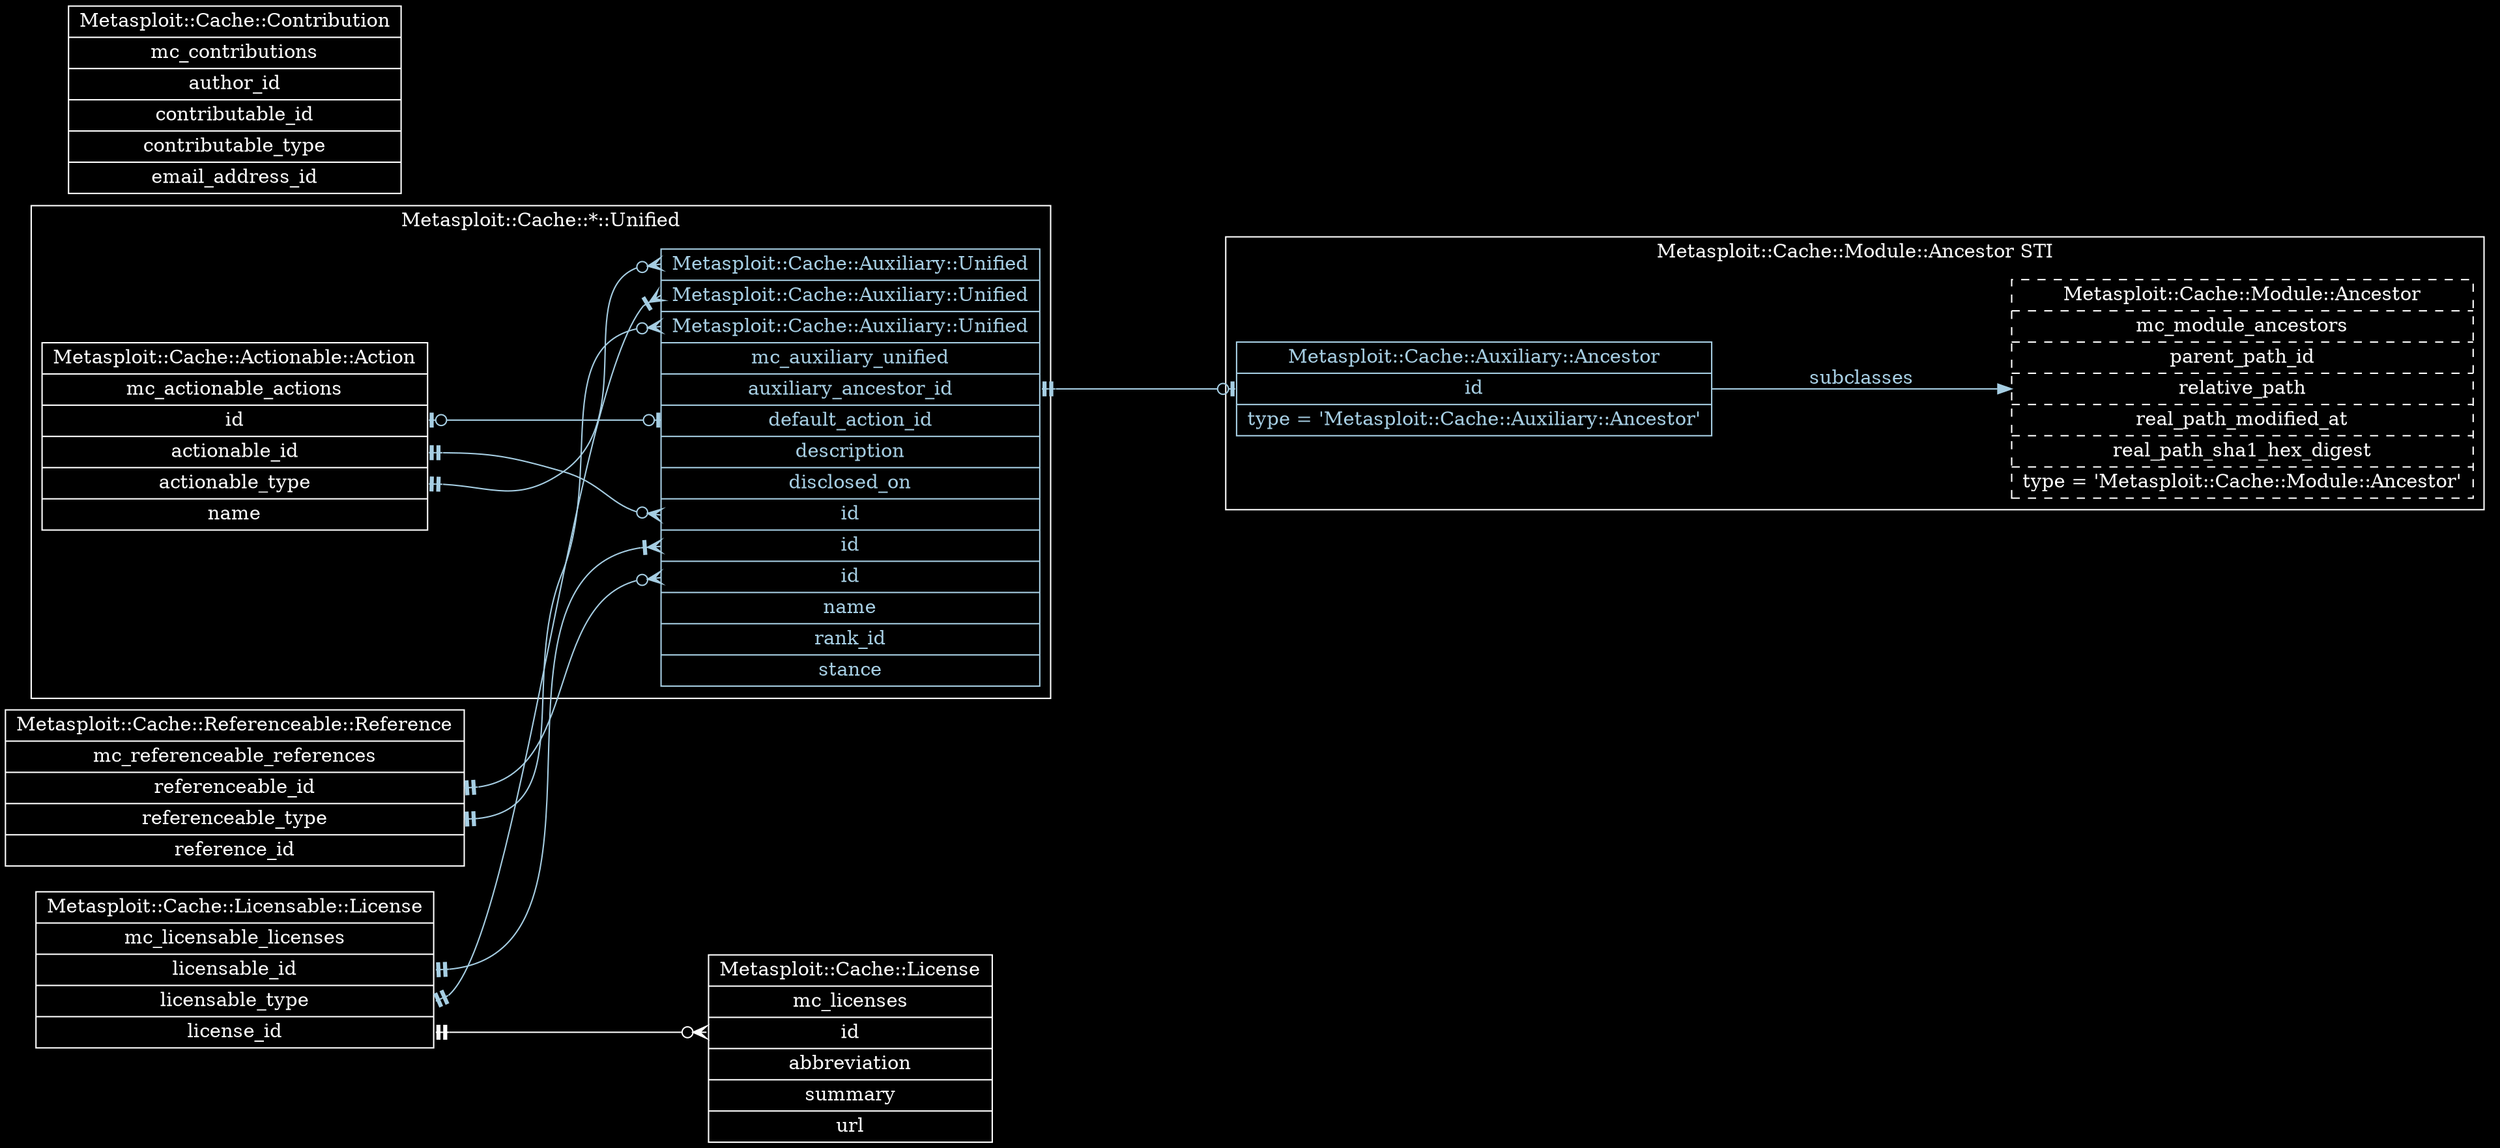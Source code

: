 digraph "Metasploit::Cache Read Model" {
  edge [
    color = "white"
    fontcolor = "white"
  ]
  graph [
    bgcolor = "black"
    rankdir = "LR"
    ranksep = "2"
  ]
  node [
    color = "white"
    fontcolor = "white"
    shape = "record"
  ]

  "Metasploit::Cache::Actionable::Action" [
    label = "Metasploit::Cache::Actionable::Action | mc_actionable_actions | <id>id | <actionable_id>actionable_id | <actionable_type>actionable_type | name"
  ]

  "Metasploit::Cache::Actionable::Action":actionable_id -> "Metasploit::Cache::Auxiliary::Unified":id_for_actionable_id [
    arrowhead = "crowodot"
    arrowtail = "teetee"
    color = "/paired9/1"
    dir = "both"
  ]

  "Metasploit::Cache::Actionable::Action":actionable_type -> "Metasploit::Cache::Auxiliary::Unified":type_for_actionable_type [
    arrowhead = "crowodot"
    arrowtail = "teetee"
    color = "/paired9/1"
    dir = "both"
  ]

  "Metasploit::Cache::Contribution" [
    label = "Metasploit::Cache::Contribution | mc_contributions | author_id | <contributable_id>contributable_id | <contributable_type>contributable_type | email_address_id"
  ]

  "Metasploit::Cache::License" [
    label = "Metasploit::Cache::License | mc_licenses | <id>id | abbreviation | summary | url"
  ]

  "Metasploit::Cache::Licensable::License" [
    label = "Metasploit::Cache::Licensable::License | mc_licensable_licenses | <licensable_id>licensable_id | <licensable_type>licensable_type | <license_id>license_id"
  ]

  "Metasploit::Cache::Licensable::License":licensable_id -> "Metasploit::Cache::Auxiliary::Unified":id_for_licensable_id [
    arrowhead = "crowtee"
    arrowtail = "teetee"
    color = "/paired9/1"
    dir = "both"
  ]

  "Metasploit::Cache::Licensable::License":licensable_type -> "Metasploit::Cache::Auxiliary::Unified":type_for_licensable_type [
    arrowhead = "crowtee"
    arrowtail = "teetee"
    color = "/paired9/1"
    dir = "both"
  ]

  "Metasploit::Cache::Licensable::License":license_id -> "Metasploit::Cache::License":id [
    arrowhead = "crowodot"
    arrowtail = "teetee"
    dir = "both"
  ]

  "Metasploit::Cache::Referenceable::Reference" [
    label = "Metasploit::Cache::Referenceable::Reference | mc_referenceable_references | <referenceable_id>referenceable_id | <referenceable_type>referenceable_type | reference_id"
  ]

  "Metasploit::Cache::Referenceable::Reference":referenceable_id -> "Metasploit::Cache::Auxiliary::Unified":id_for_referenceable_id [
    arrowhead = "crowodot"
    arrowtail = "teetee"
    color = "/paired9/1"
    dir = "both"
  ]

  "Metasploit::Cache::Referenceable::Reference":referenceable_type -> "Metasploit::Cache::Auxiliary::Unified":type_for_referenceable_type [
    arrowhead = "crowodot"
    arrowtail = "teetee"
    color = "/paired9/1"
    dir = "both"
  ]

  subgraph cluster_mc_module_ancestors {
    color = "white"
    fontcolor = "white"
    label = "Metasploit::Cache::Module::Ancestor STI"

    "Metasploit::Cache::Module::Ancestor" [
      label = "Metasploit::Cache::Module::Ancestor | mc_module_ancestors | parent_path_id | relative_path | real_path_modified_at | real_path_sha1_hex_digest | type = 'Metasploit::Cache::Module::Ancestor'"
      style = "dashed"
    ]

    "Metasploit::Cache::Auxiliary::Ancestor" [
      fontcolor = "/paired9/1"
      label = "Metasploit::Cache::Auxiliary::Ancestor | <id>id | type = 'Metasploit::Cache::Auxiliary::Ancestor'"
      color = "/paired9/1"
    ]

    "Metasploit::Cache::Auxiliary::Ancestor" -> "Metasploit::Cache::Module::Ancestor" [
      color = "/paired9/1"
      fontcolor = "/paired9/1"
      label = "subclasses"
    ]
  }

  subgraph cluster_metasploit_cache_unified {
    color = "white"
    fontcolor = "white"
    label = "Metasploit::Cache::*::Unified"

    "Metasploit::Cache::Auxiliary::Unified" [
      color = "/paired9/1"
      fontcolor = "/paired9/1"
      label = "<type_for_actionable_type>Metasploit::Cache::Auxiliary::Unified | <type_for_licensable_type>Metasploit::Cache::Auxiliary::Unified | <type_for_referenceable_type>Metasploit::Cache::Auxiliary::Unified | mc_auxiliary_unified | <auxiliary_ancestor_id>auxiliary_ancestor_id | <default_action_id>default_action_id | description | disclosed_on | <id_for_actionable_id>id | <id_for_licensable_id>id | <id_for_referenceable_id>id | name | rank_id | stance"
    ]

    "Metasploit::Cache::Auxiliary::Unified":auxiliary_ancestor_id -> "Metasploit::Cache::Auxiliary::Ancestor":id [
      arrowhead = "teeodot"
      arrowtail = "teetee"
      color = "/paired9/1"
      dir = "both"
    ]

    "Metasploit::Cache::Auxiliary::Unified":default_action_id -> "Metasploit::Cache::Actionable::Action":id [
      arrowhead = "teeodot"
      arrowtail = "teeodot"
      color = "/paired9/1"
      dir = "both"
    ]
  }
}